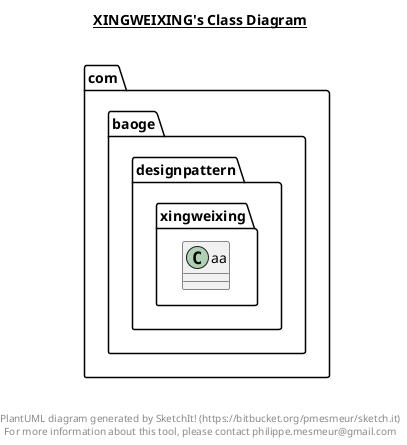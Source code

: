 @startuml

title __XINGWEIXING's Class Diagram__\n

  namespace com.baoge.designpattern {
    namespace xingweixing {
      class com.baoge.designpattern.xingweixing.aa {
      }
    }
  }
  



right footer


PlantUML diagram generated by SketchIt! (https://bitbucket.org/pmesmeur/sketch.it)
For more information about this tool, please contact philippe.mesmeur@gmail.com
endfooter

@enduml

